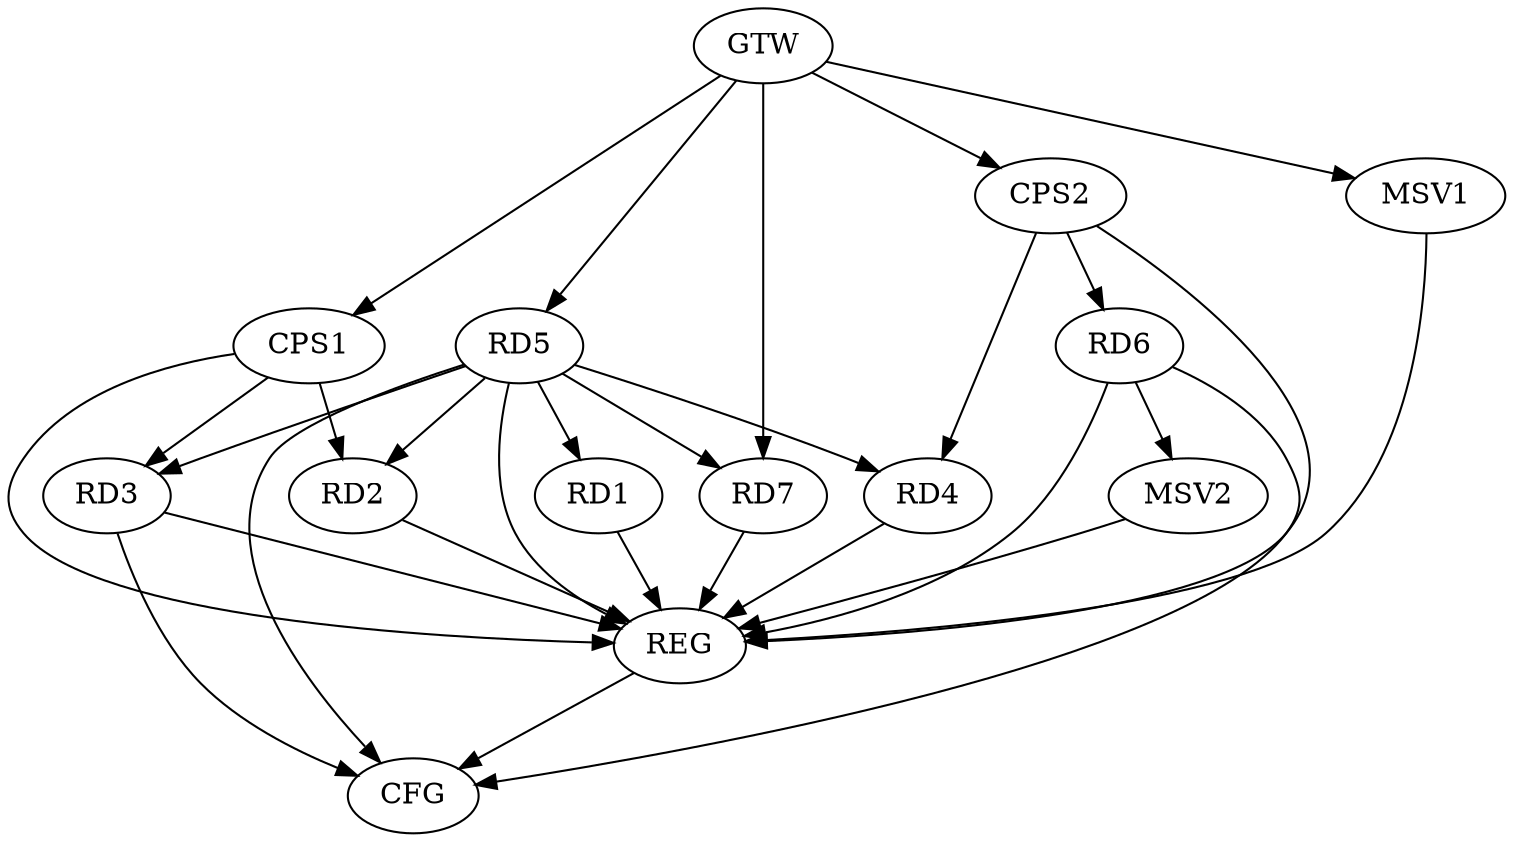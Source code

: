 strict digraph G {
  RD1 [ label="RD1" ];
  RD2 [ label="RD2" ];
  RD3 [ label="RD3" ];
  RD4 [ label="RD4" ];
  RD5 [ label="RD5" ];
  RD6 [ label="RD6" ];
  RD7 [ label="RD7" ];
  CPS1 [ label="CPS1" ];
  CPS2 [ label="CPS2" ];
  GTW [ label="GTW" ];
  REG [ label="REG" ];
  CFG [ label="CFG" ];
  MSV1 [ label="MSV1" ];
  MSV2 [ label="MSV2" ];
  RD5 -> RD3;
  CPS1 -> RD2;
  CPS1 -> RD3;
  CPS2 -> RD4;
  CPS2 -> RD6;
  GTW -> RD5;
  GTW -> RD7;
  GTW -> CPS1;
  GTW -> CPS2;
  RD1 -> REG;
  RD2 -> REG;
  RD3 -> REG;
  RD4 -> REG;
  RD5 -> REG;
  RD6 -> REG;
  RD7 -> REG;
  CPS1 -> REG;
  CPS2 -> REG;
  RD3 -> CFG;
  RD6 -> CFG;
  RD5 -> CFG;
  REG -> CFG;
  RD5 -> RD2;
  RD5 -> RD4;
  RD5 -> RD1;
  RD5 -> RD7;
  GTW -> MSV1;
  MSV1 -> REG;
  RD6 -> MSV2;
  MSV2 -> REG;
}
